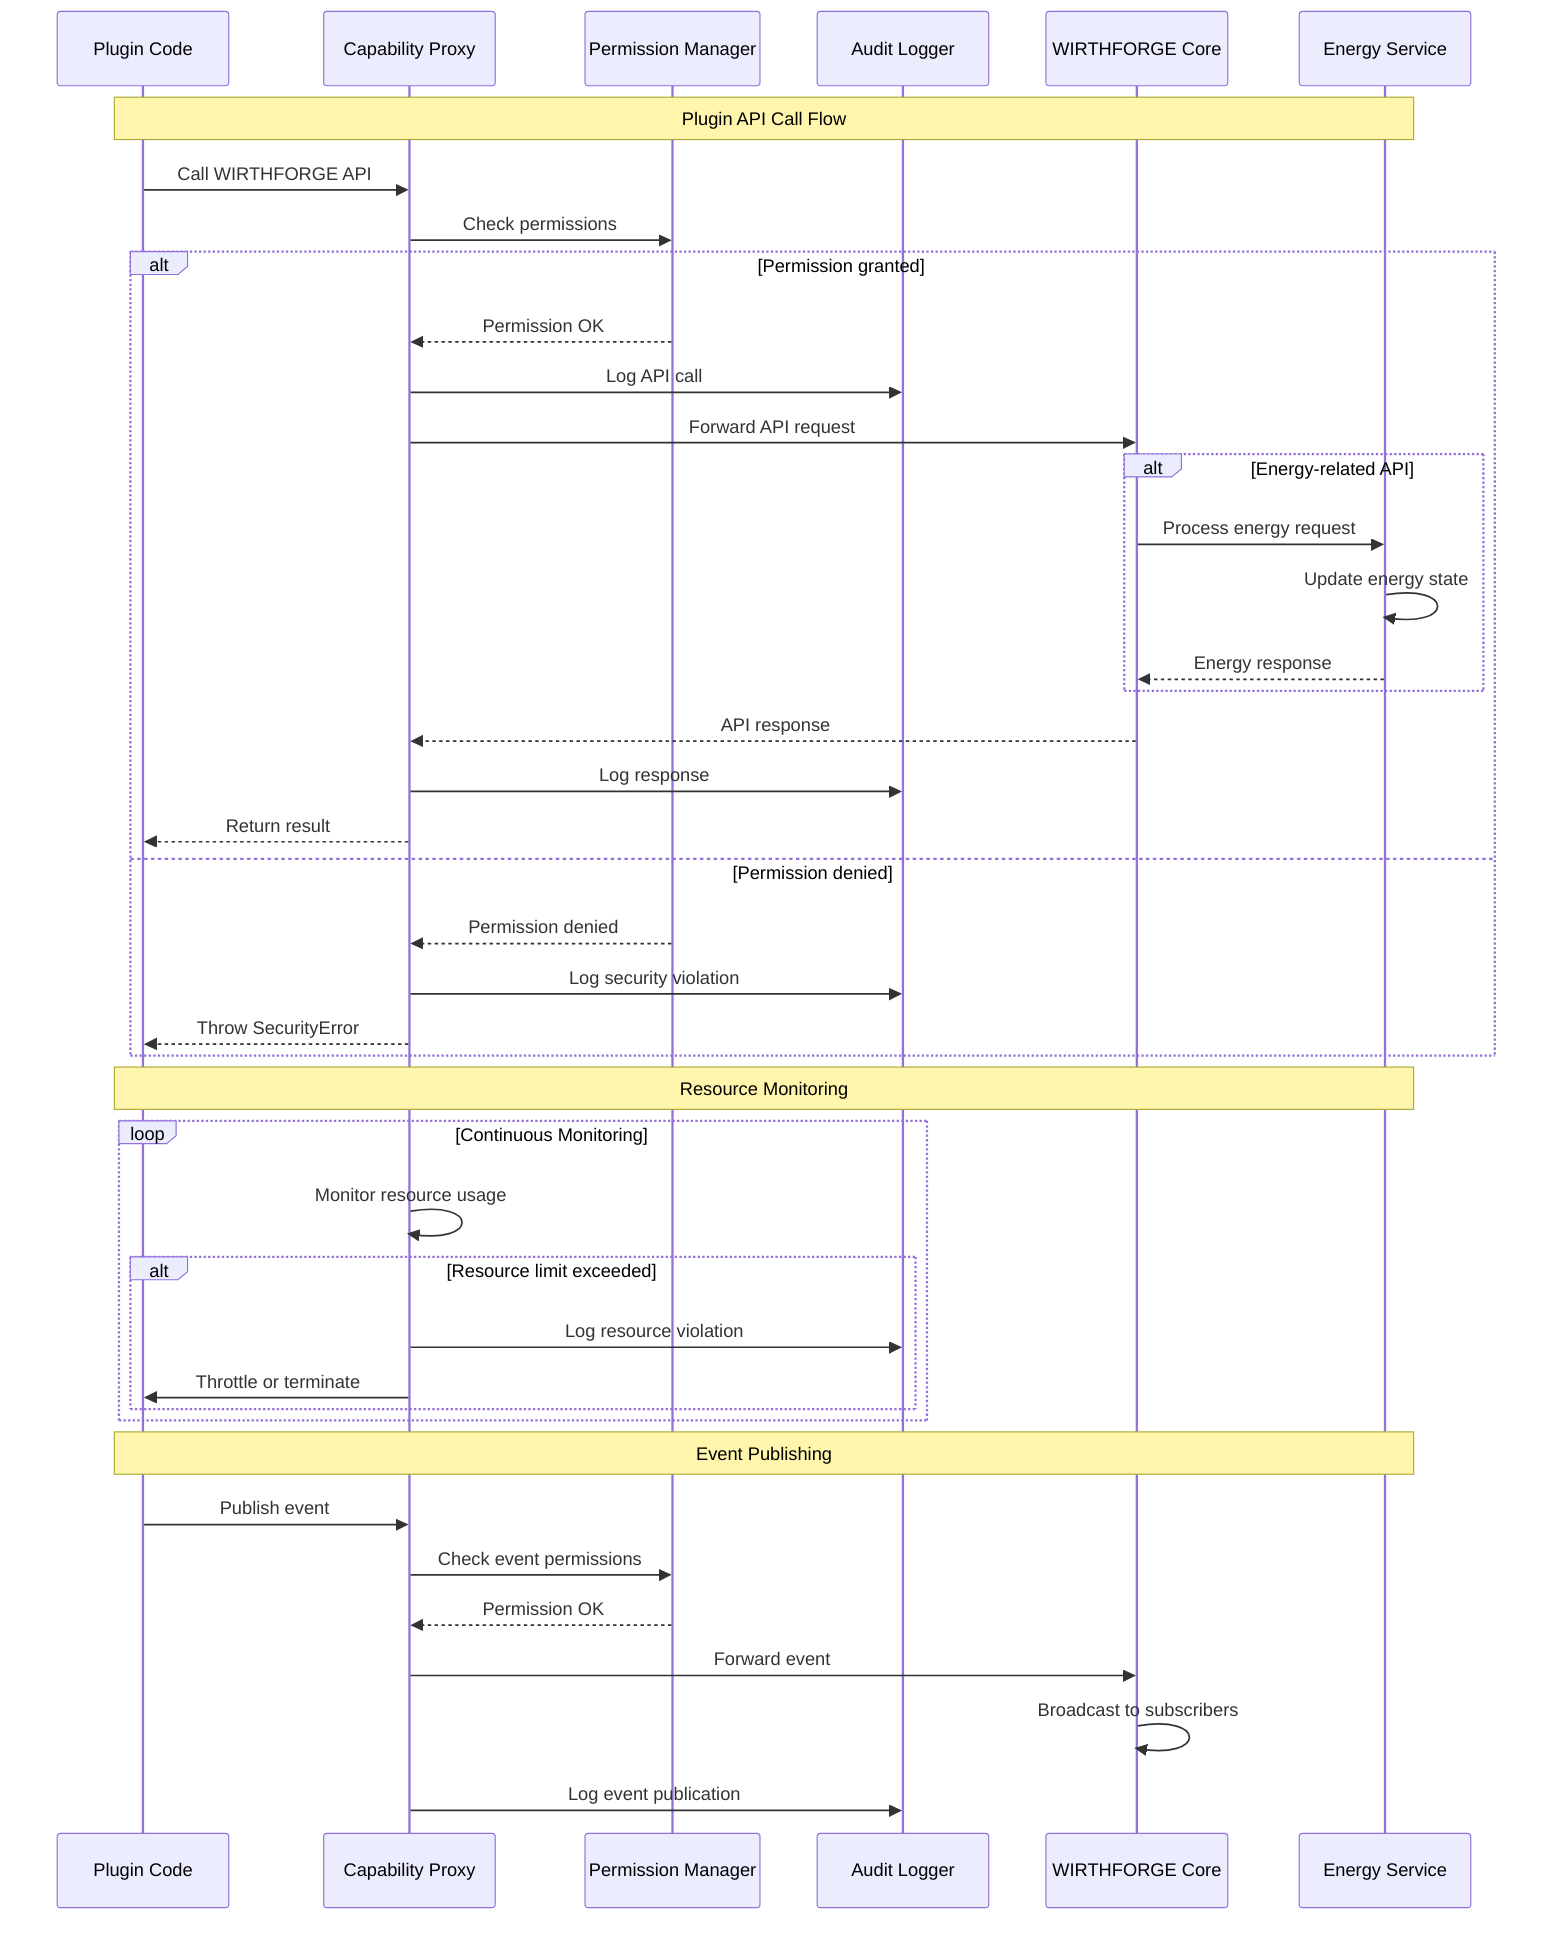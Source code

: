 sequenceDiagram
    participant PLUGIN as Plugin Code
    participant PROXY as Capability Proxy
    participant PERM as Permission Manager
    participant AUDIT as Audit Logger
    participant CORE as WIRTHFORGE Core
    participant ENERGY as Energy Service
    
    Note over PLUGIN,ENERGY: Plugin API Call Flow
    
    PLUGIN->>PROXY: Call WIRTHFORGE API
    PROXY->>PERM: Check permissions
    
    alt Permission granted
        PERM-->>PROXY: Permission OK
        PROXY->>AUDIT: Log API call
        PROXY->>CORE: Forward API request
        
        alt Energy-related API
            CORE->>ENERGY: Process energy request
            ENERGY->>ENERGY: Update energy state
            ENERGY-->>CORE: Energy response
        end
        
        CORE-->>PROXY: API response
        PROXY->>AUDIT: Log response
        PROXY-->>PLUGIN: Return result
        
    else Permission denied
        PERM-->>PROXY: Permission denied
        PROXY->>AUDIT: Log security violation
        PROXY-->>PLUGIN: Throw SecurityError
    end
    
    Note over PLUGIN,ENERGY: Resource Monitoring
    
    loop Continuous Monitoring
        PROXY->>PROXY: Monitor resource usage
        alt Resource limit exceeded
            PROXY->>AUDIT: Log resource violation
            PROXY->>PLUGIN: Throttle or terminate
        end
    end
    
    Note over PLUGIN,ENERGY: Event Publishing
    
    PLUGIN->>PROXY: Publish event
    PROXY->>PERM: Check event permissions
    PERM-->>PROXY: Permission OK
    PROXY->>CORE: Forward event
    CORE->>CORE: Broadcast to subscribers
    PROXY->>AUDIT: Log event publication